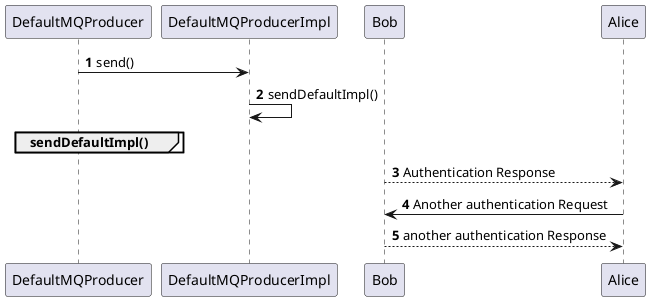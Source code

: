 @startuml
'https://plantuml.com/sequence-diagram

autonumber

DefaultMQProducer -> DefaultMQProducerImpl: send()
DefaultMQProducerImpl -> DefaultMQProducerImpl: sendDefaultImpl()
group sendDefaultImpl()

end

Bob --> Alice: Authentication Response

Alice -> Bob: Another authentication Request
Alice <-- Bob: another authentication Response
@enduml